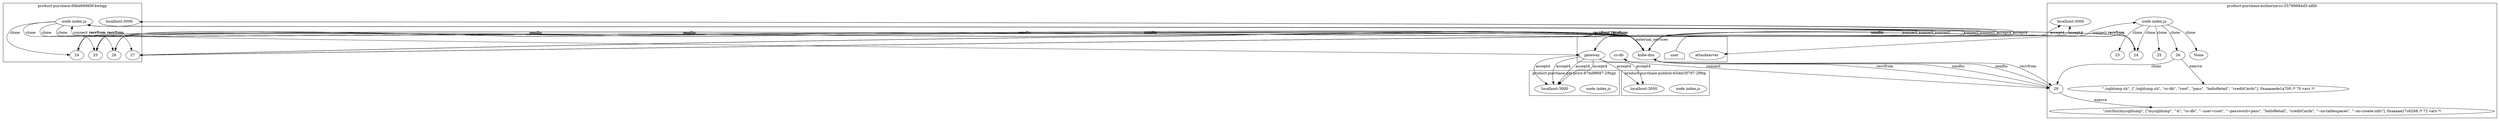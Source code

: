 digraph G {
	subgraph "cluster_ product-purchase-69bd66969f-kwbgp " {
		label=" product-purchase-69bd66969f-kwbgp "
		14632 [label="node index.js"]
		"product-purchase_localhost_3000" [label="localhost:3000"]
		"product-purchase_localhost_3000" [label="localhost:3000"]
		14632 -> 19371 [label=clone]
		14632 -> 19369 [label=clone]
		14632 -> 19385 [label=clone]
		14632 -> 19378 [label=clone]
		19371 [label=24]
		19369 [label=25]
		19385 [label=26]
		19378 [label=27]
	}
	subgraph "cluster_ product-purchase-get-price-87bd8f687-29xgz " {
		label=" product-purchase-get-price-87bd8f687-29xgz "
		15568 [label="node index.js"]
		"product-purchase-get-price_localhost_3000" [label="localhost:3000"]
		"product-purchase-get-price_localhost_3000" [label="localhost:3000"]
		"product-purchase-get-price_localhost_3000" [label="localhost:3000"]
		"product-purchase-get-price_localhost_3000" [label="localhost:3000"]
	}
	subgraph "cluster_ product-purchase-publish-65ddc5f797-2f9tp " {
		label=" product-purchase-publish-65ddc5f797-2f9tp "
		16822 [label="node index.js"]
		"product-purchase-publish_localhost_3000" [label="localhost:3000"]
		"product-purchase-publish_localhost_3000" [label="localhost:3000"]
	}
	subgraph "cluster_ product-purchase-authorize-cc-55799684d5-nfldt " {
		label=" product-purchase-authorize-cc-55799684d5-nfldt "
		18253 [label="node index.js"]
		"product-purchase-authorize-cc_localhost_3000" [label="localhost:3000"]
		"product-purchase-authorize-cc_localhost_3000" [label="localhost:3000"]
		18253 -> 20145 [label=clone]
		18253 -> 20143 [label=clone]
		18253 -> 20155 [label=clone]
		18253 -> 20224 [label=clone]
		18253 -> None [label=clone]
		20145 [label=23]
		20143 [label=24]
		20155 [label=25]
		20224 [label=26]
		" product-purchase-authorize-cc-55799684d5-nfldt _./sqldump.sh cc-db root pass helloRetail creditCards" [label="\"./sqldump.sh\", [\"./sqldump.sh\", \"cc-db\", \"root\", \"pass\", \"helloRetail\", \"creditCards\"], 0xaaaaede1a700 /* 70 vars */"]
		20224 -> " product-purchase-authorize-cc-55799684d5-nfldt _./sqldump.sh cc-db root pass helloRetail creditCards" [label=execve]
		20224 -> 20232 [label=clone]
		20232 [label=29]
		" product-purchase-authorize-cc-55799684d5-nfldt _mysqldump -h cc-db --user=root --password=pass helloRetail creditCards --no-tablespaces --no-create-info" [label="\"/usr/bin/mysqldump\", [\"mysqldump\", \"-h\", \"cc-db\", \"--user=root\", \"--password=pass\", \"helloRetail\", \"creditCards\", \"--no-tablespaces\", \"--no-create-info\"], 0xaaaae27c6268 /* 72 vars */"]
		20232 -> " product-purchase-authorize-cc-55799684d5-nfldt _mysqldump -h cc-db --user=root --password=pass helloRetail creditCards --no-tablespaces --no-create-info" [label=execve]
	}
	subgraph cluster_services {
		label=external_services
		user [shape=house]
		user -> "product-purchase_localhost_3000" [label=accept4]
		user -> "product-purchase_localhost_3000" [label=accept4]
		"10.107.89.58_8080" [label=gateway]
		14632 -> "10.107.89.58_8080" [label=connect dir=both]
		"10.107.89.58_8080" [label=gateway]
		14632 -> "10.107.89.58_8080" [label=connect dir=both]
		"10.107.89.58_8080" [label=gateway]
		14632 -> "10.107.89.58_8080" [label=connect dir=both]
		"10.107.89.58_8080" [label=gateway]
		14632 -> "10.107.89.58_8080" [label=connect dir=both]
		"10.107.89.58_8080" [label=gateway]
		14632 -> "10.107.89.58_8080" [label=connect dir=both]
		"10.107.89.58_8080" [label=gateway]
		14632 -> "10.107.89.58_8080" [label=connect dir=both]
		"10.96.0.10_53" [label="kube-dns"]
		19371 -> "10.96.0.10_53" [label=sendto]
		"10.96.0.10_53" [label="kube-dns"]
		19371 -> "10.96.0.10_53" [label=sendto]
		"10.96.0.10_53" [label="kube-dns"]
		"10.96.0.10_53" -> 19371 [label=recvfrom]
		"10.96.0.10_53" [label="kube-dns"]
		"10.96.0.10_53" -> 19371 [label=recvfrom]
		"10.96.0.10_53" [label="kube-dns"]
		19371 -> "10.96.0.10_53" [label=sendto]
		"10.96.0.10_53" [label="kube-dns"]
		19371 -> "10.96.0.10_53" [label=sendto]
		"10.96.0.10_53" [label="kube-dns"]
		"10.96.0.10_53" -> 19371 [label=recvfrom]
		"10.96.0.10_53" [label="kube-dns"]
		"10.96.0.10_53" -> 19371 [label=recvfrom]
		"10.96.0.10_53" [label="kube-dns"]
		19371 -> "10.96.0.10_53" [label=sendto]
		"10.96.0.10_53" [label="kube-dns"]
		19371 -> "10.96.0.10_53" [label=sendto]
		"10.96.0.10_53" [label="kube-dns"]
		"10.96.0.10_53" -> 19371 [label=recvfrom]
		"10.96.0.10_53" [label="kube-dns"]
		"10.96.0.10_53" -> 19371 [label=recvfrom]
		"10.96.0.10_53" [label="kube-dns"]
		19371 -> "10.96.0.10_53" [label=sendto]
		"10.96.0.10_53" [label="kube-dns"]
		19371 -> "10.96.0.10_53" [label=sendto]
		"10.96.0.10_53" [label="kube-dns"]
		"10.96.0.10_53" -> 19371 [label=recvfrom]
		"10.96.0.10_53" [label="kube-dns"]
		"10.96.0.10_53" -> 19371 [label=recvfrom]
		"10.96.0.10_53" [label="kube-dns"]
		19371 -> "10.96.0.10_53" [label=sendto]
		"10.96.0.10_53" [label="kube-dns"]
		19371 -> "10.96.0.10_53" [label=sendto]
		"10.96.0.10_53" [label="kube-dns"]
		"10.96.0.10_53" -> 19371 [label=recvfrom]
		"10.96.0.10_53" [label="kube-dns"]
		"10.96.0.10_53" -> 19371 [label=recvfrom]
		"10.96.0.10_53" [label="kube-dns"]
		19371 -> "10.96.0.10_53" [label=sendto]
		"10.96.0.10_53" [label="kube-dns"]
		19371 -> "10.96.0.10_53" [label=sendto]
		"10.96.0.10_53" [label="kube-dns"]
		"10.96.0.10_53" -> 19371 [label=recvfrom]
		"10.96.0.10_53" [label="kube-dns"]
		"10.96.0.10_53" -> 19371 [label=recvfrom]
		"10.96.0.10_53" [label="kube-dns"]
		19371 -> "10.96.0.10_53" [label=sendto]
		"10.96.0.10_53" [label="kube-dns"]
		19371 -> "10.96.0.10_53" [label=sendto]
		"10.96.0.10_53" [label="kube-dns"]
		"10.96.0.10_53" -> 19371 [label=recvfrom]
		"10.96.0.10_53" [label="kube-dns"]
		"10.96.0.10_53" -> 19371 [label=recvfrom]
		"10.96.0.10_53" [label="kube-dns"]
		19371 -> "10.96.0.10_53" [label=sendto]
		"10.96.0.10_53" [label="kube-dns"]
		19371 -> "10.96.0.10_53" [label=sendto]
		"10.96.0.10_53" [label="kube-dns"]
		"10.96.0.10_53" -> 19371 [label=recvfrom]
		"10.96.0.10_53" [label="kube-dns"]
		"10.96.0.10_53" -> 19371 [label=recvfrom]
		"10.96.0.10_53" [label="kube-dns"]
		19369 -> "10.96.0.10_53" [label=sendto]
		"10.96.0.10_53" [label="kube-dns"]
		19369 -> "10.96.0.10_53" [label=sendto]
		"10.96.0.10_53" [label="kube-dns"]
		"10.96.0.10_53" -> 19369 [label=recvfrom]
		"10.96.0.10_53" [label="kube-dns"]
		"10.96.0.10_53" -> 19369 [label=recvfrom]
		"10.96.0.10_53" [label="kube-dns"]
		19369 -> "10.96.0.10_53" [label=sendto]
		"10.96.0.10_53" [label="kube-dns"]
		19369 -> "10.96.0.10_53" [label=sendto]
		"10.96.0.10_53" [label="kube-dns"]
		"10.96.0.10_53" -> 19369 [label=recvfrom]
		"10.96.0.10_53" [label="kube-dns"]
		"10.96.0.10_53" -> 19369 [label=recvfrom]
		"10.96.0.10_53" [label="kube-dns"]
		19369 -> "10.96.0.10_53" [label=sendto]
		"10.96.0.10_53" [label="kube-dns"]
		19369 -> "10.96.0.10_53" [label=sendto]
		"10.96.0.10_53" [label="kube-dns"]
		"10.96.0.10_53" -> 19369 [label=recvfrom]
		"10.96.0.10_53" [label="kube-dns"]
		"10.96.0.10_53" -> 19369 [label=recvfrom]
		"10.96.0.10_53" [label="kube-dns"]
		19369 -> "10.96.0.10_53" [label=sendto]
		"10.96.0.10_53" [label="kube-dns"]
		19369 -> "10.96.0.10_53" [label=sendto]
		"10.96.0.10_53" [label="kube-dns"]
		"10.96.0.10_53" -> 19369 [label=recvfrom]
		"10.96.0.10_53" [label="kube-dns"]
		"10.96.0.10_53" -> 19369 [label=recvfrom]
		"10.96.0.10_53" [label="kube-dns"]
		19369 -> "10.96.0.10_53" [label=sendto]
		"10.96.0.10_53" [label="kube-dns"]
		19369 -> "10.96.0.10_53" [label=sendto]
		"10.96.0.10_53" [label="kube-dns"]
		"10.96.0.10_53" -> 19369 [label=recvfrom]
		"10.96.0.10_53" [label="kube-dns"]
		"10.96.0.10_53" -> 19369 [label=recvfrom]
		"10.96.0.10_53" [label="kube-dns"]
		19369 -> "10.96.0.10_53" [label=sendto]
		"10.96.0.10_53" [label="kube-dns"]
		19369 -> "10.96.0.10_53" [label=sendto]
		"10.96.0.10_53" [label="kube-dns"]
		"10.96.0.10_53" -> 19369 [label=recvfrom]
		"10.96.0.10_53" [label="kube-dns"]
		"10.96.0.10_53" -> 19369 [label=recvfrom]
		"10.96.0.10_53" [label="kube-dns"]
		19369 -> "10.96.0.10_53" [label=sendto]
		"10.96.0.10_53" [label="kube-dns"]
		19369 -> "10.96.0.10_53" [label=sendto]
		"10.96.0.10_53" [label="kube-dns"]
		"10.96.0.10_53" -> 19369 [label=recvfrom]
		"10.96.0.10_53" [label="kube-dns"]
		"10.96.0.10_53" -> 19369 [label=recvfrom]
		"10.96.0.10_53" [label="kube-dns"]
		19369 -> "10.96.0.10_53" [label=sendto]
		"10.96.0.10_53" [label="kube-dns"]
		19369 -> "10.96.0.10_53" [label=sendto]
		"10.96.0.10_53" [label="kube-dns"]
		"10.96.0.10_53" -> 19369 [label=recvfrom]
		"10.96.0.10_53" [label="kube-dns"]
		"10.96.0.10_53" -> 19369 [label=recvfrom]
		"10.96.0.10_53" [label="kube-dns"]
		19385 -> "10.96.0.10_53" [label=sendto]
		"10.96.0.10_53" [label="kube-dns"]
		19385 -> "10.96.0.10_53" [label=sendto]
		"10.96.0.10_53" [label="kube-dns"]
		"10.96.0.10_53" -> 19385 [label=recvfrom]
		"10.96.0.10_53" [label="kube-dns"]
		"10.96.0.10_53" -> 19385 [label=recvfrom]
		"10.96.0.10_53" [label="kube-dns"]
		19385 -> "10.96.0.10_53" [label=sendto]
		"10.96.0.10_53" [label="kube-dns"]
		19385 -> "10.96.0.10_53" [label=sendto]
		"10.96.0.10_53" [label="kube-dns"]
		"10.96.0.10_53" -> 19385 [label=recvfrom]
		"10.96.0.10_53" [label="kube-dns"]
		"10.96.0.10_53" -> 19385 [label=recvfrom]
		"10.96.0.10_53" [label="kube-dns"]
		19385 -> "10.96.0.10_53" [label=sendto]
		"10.96.0.10_53" [label="kube-dns"]
		19385 -> "10.96.0.10_53" [label=sendto]
		"10.96.0.10_53" [label="kube-dns"]
		"10.96.0.10_53" -> 19385 [label=recvfrom]
		"10.96.0.10_53" [label="kube-dns"]
		"10.96.0.10_53" -> 19385 [label=recvfrom]
		"10.96.0.10_53" [label="kube-dns"]
		19385 -> "10.96.0.10_53" [label=sendto]
		"10.96.0.10_53" [label="kube-dns"]
		19385 -> "10.96.0.10_53" [label=sendto]
		"10.96.0.10_53" [label="kube-dns"]
		"10.96.0.10_53" -> 19385 [label=recvfrom]
		"10.96.0.10_53" [label="kube-dns"]
		"10.96.0.10_53" -> 19385 [label=recvfrom]
		"10.96.0.10_53" [label="kube-dns"]
		19378 -> "10.96.0.10_53" [label=sendto]
		"10.96.0.10_53" [label="kube-dns"]
		19378 -> "10.96.0.10_53" [label=sendto]
		"10.96.0.10_53" [label="kube-dns"]
		"10.96.0.10_53" -> 19378 [label=recvfrom]
		"10.96.0.10_53" [label="kube-dns"]
		"10.96.0.10_53" -> 19378 [label=recvfrom]
		"10.96.0.10_53" [label="kube-dns"]
		19378 -> "10.96.0.10_53" [label=sendto]
		"10.96.0.10_53" [label="kube-dns"]
		19378 -> "10.96.0.10_53" [label=sendto]
		"10.96.0.10_53" [label="kube-dns"]
		"10.96.0.10_53" -> 19378 [label=recvfrom]
		"10.96.0.10_53" [label="kube-dns"]
		"10.96.0.10_53" -> 19378 [label=recvfrom]
		"10.96.0.10_53" [label="kube-dns"]
		19378 -> "10.96.0.10_53" [label=sendto]
		"10.96.0.10_53" [label="kube-dns"]
		19378 -> "10.96.0.10_53" [label=sendto]
		"10.96.0.10_53" [label="kube-dns"]
		"10.96.0.10_53" -> 19378 [label=recvfrom]
		"10.96.0.10_53" [label="kube-dns"]
		"10.96.0.10_53" -> 19378 [label=recvfrom]
		"10.96.0.10_53" [label="kube-dns"]
		19378 -> "10.96.0.10_53" [label=sendto]
		"10.96.0.10_53" [label="kube-dns"]
		19378 -> "10.96.0.10_53" [label=sendto]
		"10.96.0.10_53" [label="kube-dns"]
		"10.96.0.10_53" -> 19378 [label=recvfrom]
		"10.96.0.10_53" [label="kube-dns"]
		"10.96.0.10_53" -> 19378 [label=recvfrom]
		"10.107.89.58_8080" -> "product-purchase-get-price_localhost_3000" [label=accept4]
		"10.107.89.58_8080" -> "product-purchase-get-price_localhost_3000" [label=accept4]
		"10.107.89.58_8080" -> "product-purchase-get-price_localhost_3000" [label=accept4]
		"10.107.89.58_8080" -> "product-purchase-get-price_localhost_3000" [label=accept4]
		"10.107.89.58_8080" -> "product-purchase-publish_localhost_3000" [label=accept4]
		"10.107.89.58_8080" -> "product-purchase-publish_localhost_3000" [label=accept4]
		"10.107.89.58_8080" -> "product-purchase-authorize-cc_localhost_3000" [label=accept4]
		"10.107.89.58_8080" -> "product-purchase-authorize-cc_localhost_3000" [label=accept4]
		"10.96.1.219_8889" [label=attackserver]
		18253 -> "10.96.1.219_8889" [label=connect dir=both]
		"10.96.0.10_53" [label="kube-dns"]
		20143 -> "10.96.0.10_53" [label=sendto]
		"10.96.0.10_53" [label="kube-dns"]
		20143 -> "10.96.0.10_53" [label=sendto]
		"10.96.0.10_53" [label="kube-dns"]
		"10.96.0.10_53" -> 20143 [label=recvfrom]
		"10.96.0.10_53" [label="kube-dns"]
		"10.96.0.10_53" -> 20143 [label=recvfrom]
		"10.96.0.10_53" [label="kube-dns"]
		20143 -> "10.96.0.10_53" [label=sendto]
		"10.96.0.10_53" [label="kube-dns"]
		20143 -> "10.96.0.10_53" [label=sendto]
		"10.96.0.10_53" [label="kube-dns"]
		"10.96.0.10_53" -> 20143 [label=recvfrom]
		"10.96.0.10_53" [label="kube-dns"]
		"10.96.0.10_53" -> 20143 [label=recvfrom]
		"10.96.0.10_53" [label="kube-dns"]
		20143 -> "10.96.0.10_53" [label=sendto]
		"10.96.0.10_53" [label="kube-dns"]
		20143 -> "10.96.0.10_53" [label=sendto]
		"10.96.0.10_53" [label="kube-dns"]
		"10.96.0.10_53" -> 20143 [label=recvfrom]
		"10.96.0.10_53" [label="kube-dns"]
		"10.96.0.10_53" -> 20143 [label=recvfrom]
		"10.96.0.10_53" [label="kube-dns"]
		20143 -> "10.96.0.10_53" [label=sendto]
		"10.96.0.10_53" [label="kube-dns"]
		20143 -> "10.96.0.10_53" [label=sendto]
		"10.96.0.10_53" [label="kube-dns"]
		"10.96.0.10_53" -> 20143 [label=recvfrom]
		"10.96.0.10_53" [label="kube-dns"]
		"10.96.0.10_53" -> 20143 [label=recvfrom]
		"10.96.0.10_53" [label="kube-dns"]
		20232 -> "10.96.0.10_53" [label=sendto]
		"10.96.0.10_53" [label="kube-dns"]
		20232 -> "10.96.0.10_53" [label=sendto]
		"10.96.0.10_53" [label="kube-dns"]
		"10.96.0.10_53" -> 20232 [label=recvfrom]
		"10.96.0.10_53" [label="kube-dns"]
		"10.96.0.10_53" -> 20232 [label=recvfrom]
		"10.111.102.175_3306" [label="cc-db"]
		20232 -> "10.111.102.175_3306" [label=connect dir=both]
	}
}
